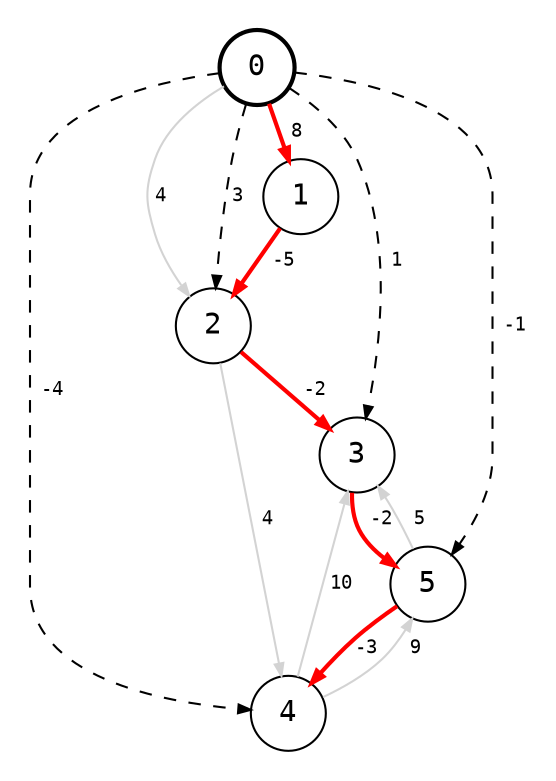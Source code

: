 digraph {
    node [shape=circle, fontname="monospace"];
    edge [arrowsize=0.6, fontname="monospace", fontsize=9];
    layout=dot;
    pad=0.2;
    ranksep=0.2;

    0 [style=bold];

    0 -> 1 [label=" 8", color=red, style=bold];
    0 -> 2 [label="4", color=lightgray];
    1 -> 2 [label=" -5", color=red, style=bold];
    2 -> 3 [label=" -2", color=red, style=bold];
    2 -> 4 [label=" 4", color=lightgray];
    3 -> 5 [label=" -2", color=red, style=bold];
    4 -> 3 [label="10", color=lightgray];
    4 -> 5 [label=" 9", color=lightgray];
    5 -> 3 [label=" 5", color=lightgray];
    5 -> 4 [label="-3", color=red, style=bold];

    0 -> 2 [label="3", style=dashed];
    0 -> 3 [label=" 1", style=dashed];
    0 -> 4 [label=" -4", style=dashed];
    0 -> 5 [label=" -1", style=dashed];
}